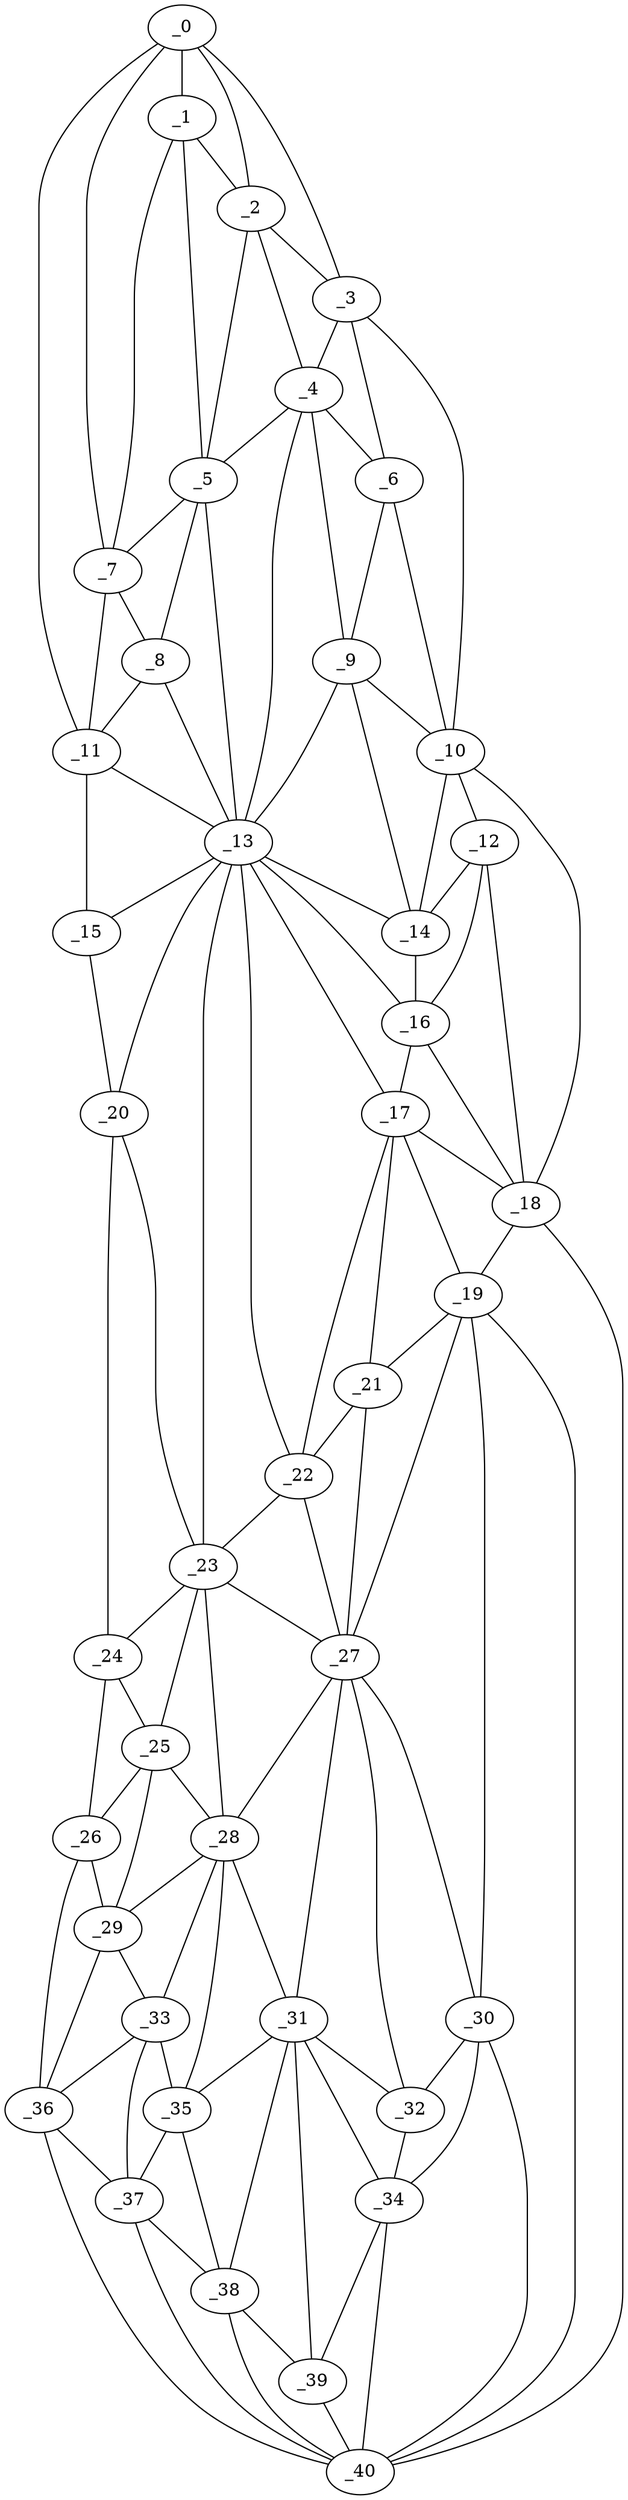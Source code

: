 graph "obj87__30.gxl" {
	_0	 [x=4,
		y=43];
	_1	 [x=14,
		y=47];
	_0 -- _1	 [valence=2];
	_2	 [x=15,
		y=76];
	_0 -- _2	 [valence=2];
	_3	 [x=15,
		y=84];
	_0 -- _3	 [valence=1];
	_7	 [x=27,
		y=45];
	_0 -- _7	 [valence=1];
	_11	 [x=39,
		y=33];
	_0 -- _11	 [valence=1];
	_1 -- _2	 [valence=2];
	_5	 [x=23,
		y=54];
	_1 -- _5	 [valence=1];
	_1 -- _7	 [valence=1];
	_2 -- _3	 [valence=2];
	_4	 [x=21,
		y=77];
	_2 -- _4	 [valence=2];
	_2 -- _5	 [valence=1];
	_3 -- _4	 [valence=2];
	_6	 [x=26,
		y=84];
	_3 -- _6	 [valence=1];
	_10	 [x=38,
		y=91];
	_3 -- _10	 [valence=1];
	_4 -- _5	 [valence=2];
	_4 -- _6	 [valence=2];
	_9	 [x=35,
		y=83];
	_4 -- _9	 [valence=2];
	_13	 [x=44,
		y=59];
	_4 -- _13	 [valence=2];
	_5 -- _7	 [valence=2];
	_8	 [x=29,
		y=49];
	_5 -- _8	 [valence=2];
	_5 -- _13	 [valence=2];
	_6 -- _9	 [valence=1];
	_6 -- _10	 [valence=2];
	_7 -- _8	 [valence=1];
	_7 -- _11	 [valence=2];
	_8 -- _11	 [valence=1];
	_8 -- _13	 [valence=2];
	_9 -- _10	 [valence=2];
	_9 -- _13	 [valence=2];
	_14	 [x=45,
		y=83];
	_9 -- _14	 [valence=2];
	_12	 [x=43,
		y=91];
	_10 -- _12	 [valence=2];
	_10 -- _14	 [valence=1];
	_18	 [x=64,
		y=93];
	_10 -- _18	 [valence=1];
	_11 -- _13	 [valence=2];
	_15	 [x=47,
		y=31];
	_11 -- _15	 [valence=1];
	_12 -- _14	 [valence=2];
	_16	 [x=53,
		y=83];
	_12 -- _16	 [valence=1];
	_12 -- _18	 [valence=1];
	_13 -- _14	 [valence=2];
	_13 -- _15	 [valence=2];
	_13 -- _16	 [valence=2];
	_17	 [x=63,
		y=83];
	_13 -- _17	 [valence=1];
	_20	 [x=74,
		y=31];
	_13 -- _20	 [valence=2];
	_22	 [x=75,
		y=74];
	_13 -- _22	 [valence=1];
	_23	 [x=78,
		y=59];
	_13 -- _23	 [valence=2];
	_14 -- _16	 [valence=2];
	_15 -- _20	 [valence=1];
	_16 -- _17	 [valence=2];
	_16 -- _18	 [valence=2];
	_17 -- _18	 [valence=2];
	_19	 [x=73,
		y=92];
	_17 -- _19	 [valence=2];
	_21	 [x=74,
		y=82];
	_17 -- _21	 [valence=1];
	_17 -- _22	 [valence=2];
	_18 -- _19	 [valence=1];
	_40	 [x=122,
		y=87];
	_18 -- _40	 [valence=1];
	_19 -- _21	 [valence=1];
	_27	 [x=92,
		y=76];
	_19 -- _27	 [valence=2];
	_30	 [x=101,
		y=88];
	_19 -- _30	 [valence=2];
	_19 -- _40	 [valence=2];
	_20 -- _23	 [valence=1];
	_24	 [x=79,
		y=32];
	_20 -- _24	 [valence=1];
	_21 -- _22	 [valence=2];
	_21 -- _27	 [valence=2];
	_22 -- _23	 [valence=2];
	_22 -- _27	 [valence=2];
	_23 -- _24	 [valence=2];
	_25	 [x=91,
		y=45];
	_23 -- _25	 [valence=1];
	_23 -- _27	 [valence=1];
	_28	 [x=98,
		y=50];
	_23 -- _28	 [valence=2];
	_24 -- _25	 [valence=1];
	_26	 [x=92,
		y=35];
	_24 -- _26	 [valence=1];
	_25 -- _26	 [valence=1];
	_25 -- _28	 [valence=2];
	_29	 [x=99,
		y=40];
	_25 -- _29	 [valence=2];
	_26 -- _29	 [valence=2];
	_36	 [x=121,
		y=43];
	_26 -- _36	 [valence=1];
	_27 -- _28	 [valence=2];
	_27 -- _30	 [valence=1];
	_31	 [x=102,
		y=75];
	_27 -- _31	 [valence=2];
	_32	 [x=103,
		y=80];
	_27 -- _32	 [valence=2];
	_28 -- _29	 [valence=2];
	_28 -- _31	 [valence=1];
	_33	 [x=110,
		y=46];
	_28 -- _33	 [valence=2];
	_35	 [x=120,
		y=60];
	_28 -- _35	 [valence=2];
	_29 -- _33	 [valence=2];
	_29 -- _36	 [valence=1];
	_30 -- _32	 [valence=2];
	_34	 [x=115,
		y=82];
	_30 -- _34	 [valence=2];
	_30 -- _40	 [valence=2];
	_31 -- _32	 [valence=2];
	_31 -- _34	 [valence=1];
	_31 -- _35	 [valence=2];
	_38	 [x=121,
		y=69];
	_31 -- _38	 [valence=1];
	_39	 [x=121,
		y=76];
	_31 -- _39	 [valence=2];
	_32 -- _34	 [valence=2];
	_33 -- _35	 [valence=1];
	_33 -- _36	 [valence=2];
	_37	 [x=121,
		y=51];
	_33 -- _37	 [valence=2];
	_34 -- _39	 [valence=2];
	_34 -- _40	 [valence=2];
	_35 -- _37	 [valence=2];
	_35 -- _38	 [valence=2];
	_36 -- _37	 [valence=2];
	_36 -- _40	 [valence=1];
	_37 -- _38	 [valence=2];
	_37 -- _40	 [valence=1];
	_38 -- _39	 [valence=2];
	_38 -- _40	 [valence=2];
	_39 -- _40	 [valence=2];
}
